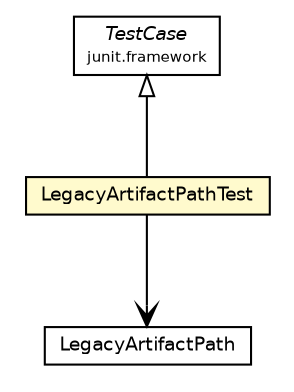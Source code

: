 #!/usr/local/bin/dot
#
# Class diagram 
# Generated by UmlGraph version 4.6 (http://www.spinellis.gr/sw/umlgraph)
#

digraph G {
	edge [fontname="Helvetica",fontsize=10,labelfontname="Helvetica",labelfontsize=10];
	node [fontname="Helvetica",fontsize=10,shape=plaintext];
	// org.apache.maven.archiva.configuration.LegacyArtifactPathTest
	c14185 [label=<<table border="0" cellborder="1" cellspacing="0" cellpadding="2" port="p" bgcolor="lemonChiffon" href="./LegacyArtifactPathTest.html">
		<tr><td><table border="0" cellspacing="0" cellpadding="1">
			<tr><td> LegacyArtifactPathTest </td></tr>
		</table></td></tr>
		</table>>, fontname="Helvetica", fontcolor="black", fontsize=9.0];
	//org.apache.maven.archiva.configuration.LegacyArtifactPathTest extends junit.framework.TestCase
	c14378:p -> c14185:p [dir=back,arrowtail=empty];
	// org.apache.maven.archiva.configuration.LegacyArtifactPathTest NAVASSOC org.apache.maven.archiva.configuration.LegacyArtifactPath
	c14185:p -> c14379:p [taillabel="", label="", headlabel="", fontname="Helvetica", fontcolor="black", fontsize=10.0, color="black", arrowhead=open];
	// junit.framework.TestCase
	c14378 [label=<<table border="0" cellborder="1" cellspacing="0" cellpadding="2" port="p" href="http://java.sun.com/j2se/1.4.2/docs/api/junit/framework/TestCase.html">
		<tr><td><table border="0" cellspacing="0" cellpadding="1">
			<tr><td><font face="Helvetica-Oblique"> TestCase </font></td></tr>
			<tr><td><font point-size="7.0"> junit.framework </font></td></tr>
		</table></td></tr>
		</table>>, fontname="Helvetica", fontcolor="black", fontsize=9.0];
	// org.apache.maven.archiva.configuration.LegacyArtifactPath
	c14379 [label=<<table border="0" cellborder="1" cellspacing="0" cellpadding="2" port="p" href="http://java.sun.com/j2se/1.4.2/docs/api/org/apache/maven/archiva/configuration/LegacyArtifactPath.html">
		<tr><td><table border="0" cellspacing="0" cellpadding="1">
			<tr><td> LegacyArtifactPath </td></tr>
		</table></td></tr>
		</table>>, fontname="Helvetica", fontcolor="black", fontsize=9.0];
}

